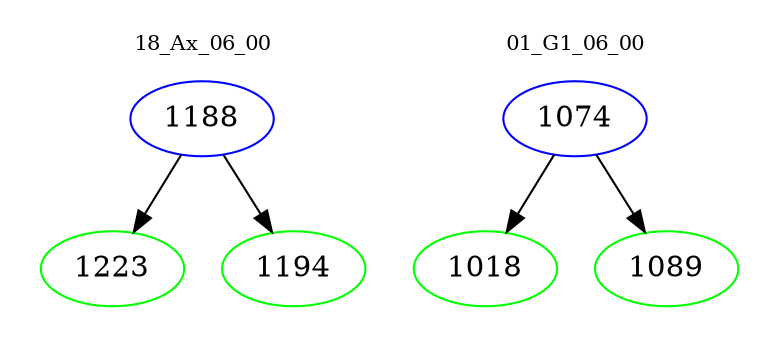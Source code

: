 digraph{
subgraph cluster_0 {
color = white
label = "18_Ax_06_00";
fontsize=10;
T0_1188 [label="1188", color="blue"]
T0_1188 -> T0_1223 [color="black"]
T0_1223 [label="1223", color="green"]
T0_1188 -> T0_1194 [color="black"]
T0_1194 [label="1194", color="green"]
}
subgraph cluster_1 {
color = white
label = "01_G1_06_00";
fontsize=10;
T1_1074 [label="1074", color="blue"]
T1_1074 -> T1_1018 [color="black"]
T1_1018 [label="1018", color="green"]
T1_1074 -> T1_1089 [color="black"]
T1_1089 [label="1089", color="green"]
}
}
